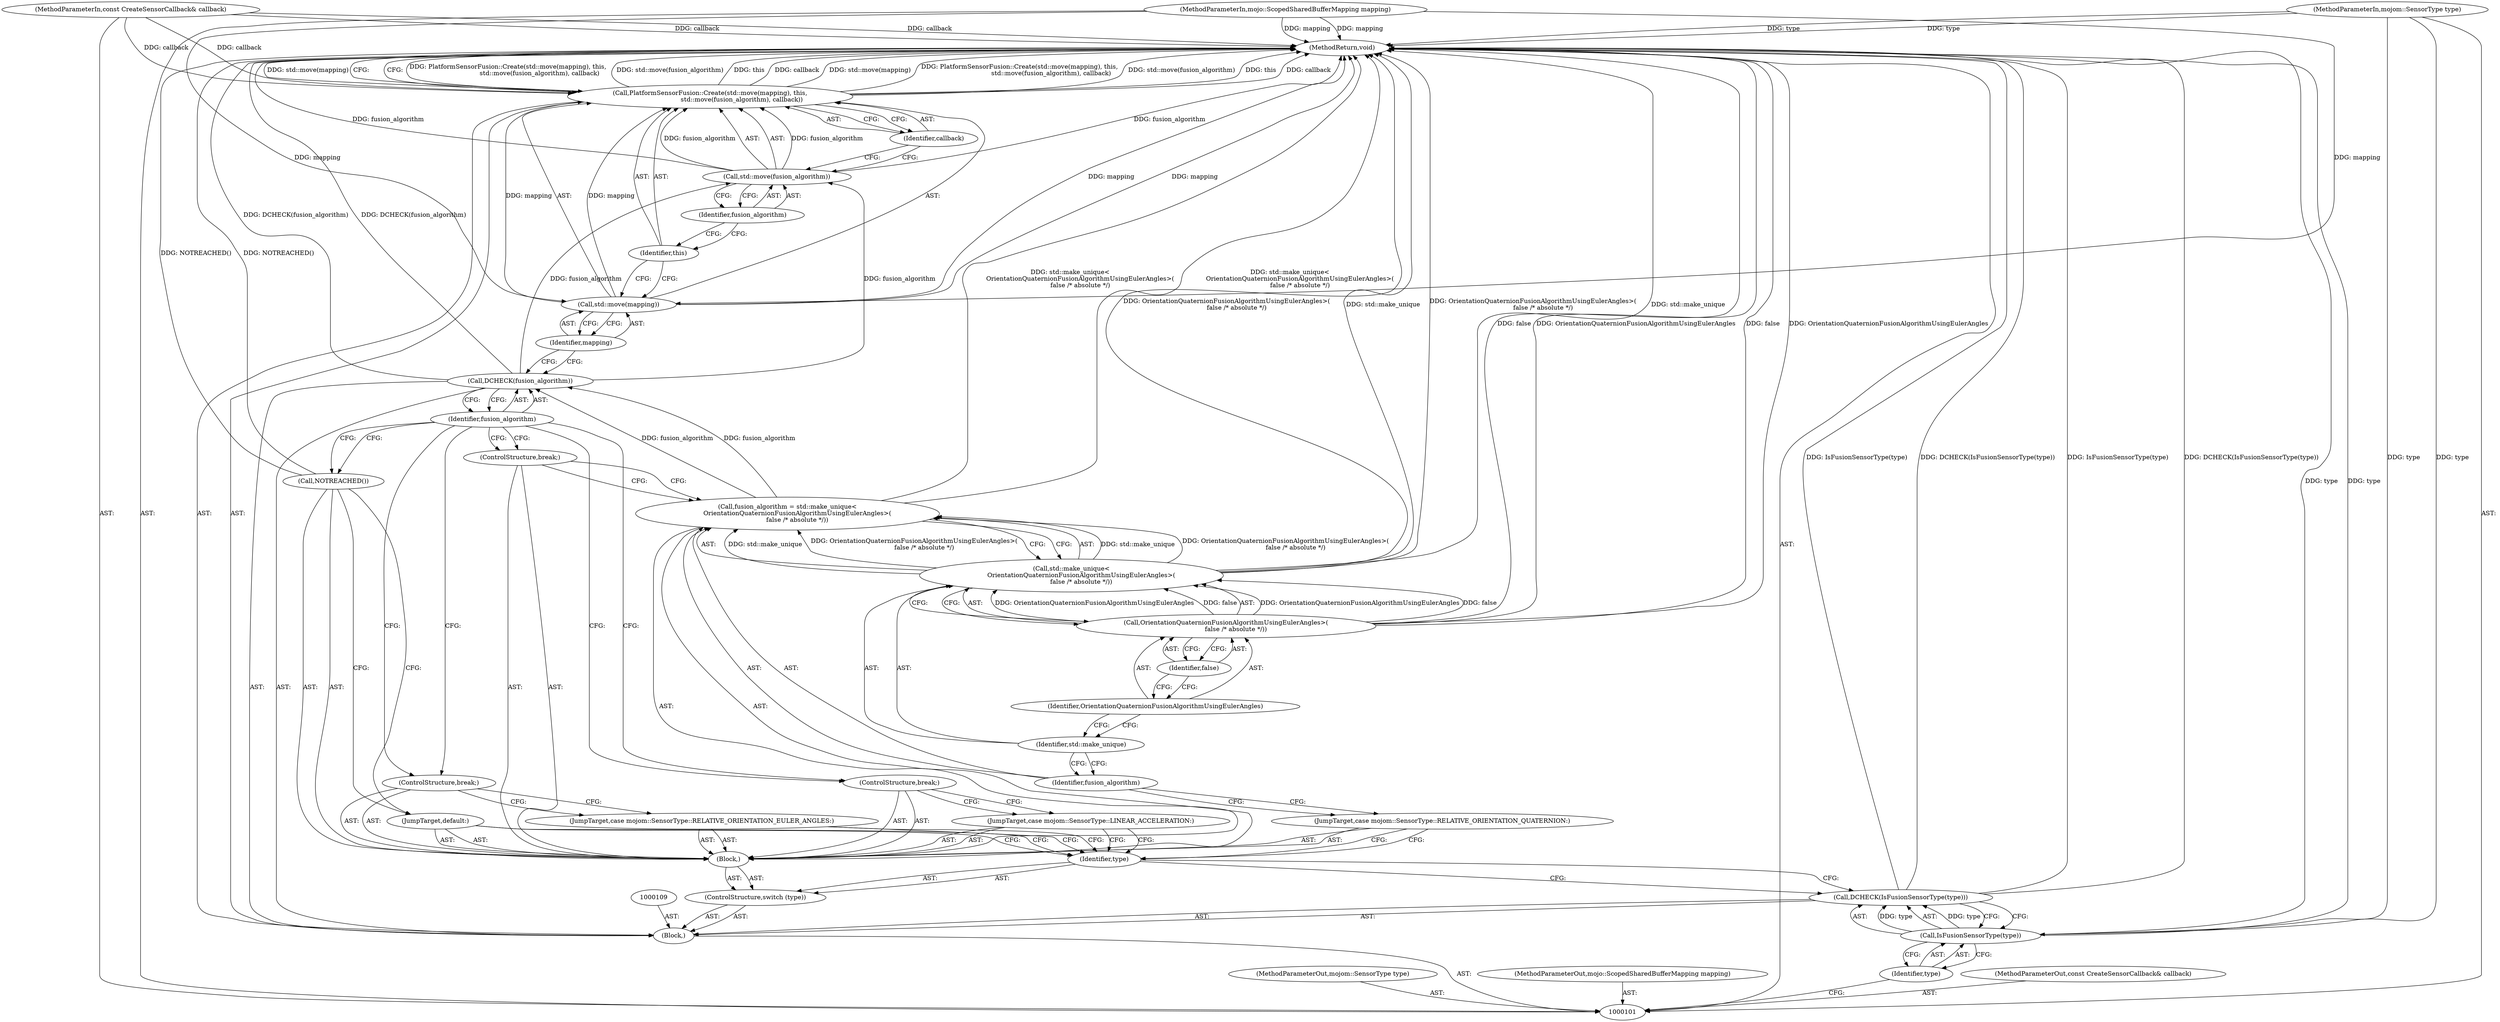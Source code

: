 digraph "1_Chrome_c0c8978849ac57e4ecd613ddc8ff7852a2054734_23" {
"1000137" [label="(MethodReturn,void)"];
"1000114" [label="(ControlStructure,break;)"];
"1000115" [label="(JumpTarget,case mojom::SensorType::RELATIVE_ORIENTATION_EULER_ANGLES:)"];
"1000116" [label="(ControlStructure,break;)"];
"1000117" [label="(JumpTarget,case mojom::SensorType::RELATIVE_ORIENTATION_QUATERNION:)"];
"1000120" [label="(Call,std::make_unique<\n          OrientationQuaternionFusionAlgorithmUsingEulerAngles>(\n          false /* absolute */))"];
"1000121" [label="(Identifier,std::make_unique)"];
"1000118" [label="(Call,fusion_algorithm = std::make_unique<\n          OrientationQuaternionFusionAlgorithmUsingEulerAngles>(\n          false /* absolute */))"];
"1000119" [label="(Identifier,fusion_algorithm)"];
"1000122" [label="(Call,OrientationQuaternionFusionAlgorithmUsingEulerAngles>(\n          false /* absolute */))"];
"1000123" [label="(Identifier,OrientationQuaternionFusionAlgorithmUsingEulerAngles)"];
"1000124" [label="(Identifier,false)"];
"1000102" [label="(MethodParameterIn,mojom::SensorType type)"];
"1000182" [label="(MethodParameterOut,mojom::SensorType type)"];
"1000125" [label="(ControlStructure,break;)"];
"1000126" [label="(JumpTarget,default:)"];
"1000127" [label="(Call,NOTREACHED())"];
"1000129" [label="(Identifier,fusion_algorithm)"];
"1000128" [label="(Call,DCHECK(fusion_algorithm))"];
"1000130" [label="(Call,PlatformSensorFusion::Create(std::move(mapping), this,\n                                std::move(fusion_algorithm), callback))"];
"1000131" [label="(Call,std::move(mapping))"];
"1000132" [label="(Identifier,mapping)"];
"1000133" [label="(Identifier,this)"];
"1000134" [label="(Call,std::move(fusion_algorithm))"];
"1000135" [label="(Identifier,fusion_algorithm)"];
"1000136" [label="(Identifier,callback)"];
"1000103" [label="(MethodParameterIn,mojo::ScopedSharedBufferMapping mapping)"];
"1000183" [label="(MethodParameterOut,mojo::ScopedSharedBufferMapping mapping)"];
"1000105" [label="(Block,)"];
"1000104" [label="(MethodParameterIn,const CreateSensorCallback& callback)"];
"1000184" [label="(MethodParameterOut,const CreateSensorCallback& callback)"];
"1000107" [label="(Call,IsFusionSensorType(type))"];
"1000108" [label="(Identifier,type)"];
"1000106" [label="(Call,DCHECK(IsFusionSensorType(type)))"];
"1000111" [label="(Identifier,type)"];
"1000112" [label="(Block,)"];
"1000110" [label="(ControlStructure,switch (type))"];
"1000113" [label="(JumpTarget,case mojom::SensorType::LINEAR_ACCELERATION:)"];
"1000137" -> "1000101"  [label="AST: "];
"1000137" -> "1000130"  [label="CFG: "];
"1000130" -> "1000137"  [label="DDG: PlatformSensorFusion::Create(std::move(mapping), this,\n                                std::move(fusion_algorithm), callback)"];
"1000130" -> "1000137"  [label="DDG: std::move(fusion_algorithm)"];
"1000130" -> "1000137"  [label="DDG: this"];
"1000130" -> "1000137"  [label="DDG: callback"];
"1000130" -> "1000137"  [label="DDG: std::move(mapping)"];
"1000107" -> "1000137"  [label="DDG: type"];
"1000106" -> "1000137"  [label="DDG: IsFusionSensorType(type)"];
"1000106" -> "1000137"  [label="DDG: DCHECK(IsFusionSensorType(type))"];
"1000104" -> "1000137"  [label="DDG: callback"];
"1000120" -> "1000137"  [label="DDG: std::make_unique"];
"1000120" -> "1000137"  [label="DDG: OrientationQuaternionFusionAlgorithmUsingEulerAngles>(\n          false /* absolute */)"];
"1000127" -> "1000137"  [label="DDG: NOTREACHED()"];
"1000128" -> "1000137"  [label="DDG: DCHECK(fusion_algorithm)"];
"1000122" -> "1000137"  [label="DDG: OrientationQuaternionFusionAlgorithmUsingEulerAngles"];
"1000122" -> "1000137"  [label="DDG: false"];
"1000131" -> "1000137"  [label="DDG: mapping"];
"1000103" -> "1000137"  [label="DDG: mapping"];
"1000102" -> "1000137"  [label="DDG: type"];
"1000134" -> "1000137"  [label="DDG: fusion_algorithm"];
"1000118" -> "1000137"  [label="DDG: std::make_unique<\n          OrientationQuaternionFusionAlgorithmUsingEulerAngles>(\n          false /* absolute */)"];
"1000114" -> "1000112"  [label="AST: "];
"1000114" -> "1000113"  [label="CFG: "];
"1000129" -> "1000114"  [label="CFG: "];
"1000115" -> "1000112"  [label="AST: "];
"1000115" -> "1000111"  [label="CFG: "];
"1000116" -> "1000115"  [label="CFG: "];
"1000116" -> "1000112"  [label="AST: "];
"1000116" -> "1000115"  [label="CFG: "];
"1000129" -> "1000116"  [label="CFG: "];
"1000117" -> "1000112"  [label="AST: "];
"1000117" -> "1000111"  [label="CFG: "];
"1000119" -> "1000117"  [label="CFG: "];
"1000120" -> "1000118"  [label="AST: "];
"1000120" -> "1000122"  [label="CFG: "];
"1000121" -> "1000120"  [label="AST: "];
"1000122" -> "1000120"  [label="AST: "];
"1000118" -> "1000120"  [label="CFG: "];
"1000120" -> "1000137"  [label="DDG: std::make_unique"];
"1000120" -> "1000137"  [label="DDG: OrientationQuaternionFusionAlgorithmUsingEulerAngles>(\n          false /* absolute */)"];
"1000120" -> "1000118"  [label="DDG: std::make_unique"];
"1000120" -> "1000118"  [label="DDG: OrientationQuaternionFusionAlgorithmUsingEulerAngles>(\n          false /* absolute */)"];
"1000122" -> "1000120"  [label="DDG: OrientationQuaternionFusionAlgorithmUsingEulerAngles"];
"1000122" -> "1000120"  [label="DDG: false"];
"1000121" -> "1000120"  [label="AST: "];
"1000121" -> "1000119"  [label="CFG: "];
"1000123" -> "1000121"  [label="CFG: "];
"1000118" -> "1000112"  [label="AST: "];
"1000118" -> "1000120"  [label="CFG: "];
"1000119" -> "1000118"  [label="AST: "];
"1000120" -> "1000118"  [label="AST: "];
"1000125" -> "1000118"  [label="CFG: "];
"1000118" -> "1000137"  [label="DDG: std::make_unique<\n          OrientationQuaternionFusionAlgorithmUsingEulerAngles>(\n          false /* absolute */)"];
"1000120" -> "1000118"  [label="DDG: std::make_unique"];
"1000120" -> "1000118"  [label="DDG: OrientationQuaternionFusionAlgorithmUsingEulerAngles>(\n          false /* absolute */)"];
"1000118" -> "1000128"  [label="DDG: fusion_algorithm"];
"1000119" -> "1000118"  [label="AST: "];
"1000119" -> "1000117"  [label="CFG: "];
"1000121" -> "1000119"  [label="CFG: "];
"1000122" -> "1000120"  [label="AST: "];
"1000122" -> "1000124"  [label="CFG: "];
"1000123" -> "1000122"  [label="AST: "];
"1000124" -> "1000122"  [label="AST: "];
"1000120" -> "1000122"  [label="CFG: "];
"1000122" -> "1000137"  [label="DDG: OrientationQuaternionFusionAlgorithmUsingEulerAngles"];
"1000122" -> "1000137"  [label="DDG: false"];
"1000122" -> "1000120"  [label="DDG: OrientationQuaternionFusionAlgorithmUsingEulerAngles"];
"1000122" -> "1000120"  [label="DDG: false"];
"1000123" -> "1000122"  [label="AST: "];
"1000123" -> "1000121"  [label="CFG: "];
"1000124" -> "1000123"  [label="CFG: "];
"1000124" -> "1000122"  [label="AST: "];
"1000124" -> "1000123"  [label="CFG: "];
"1000122" -> "1000124"  [label="CFG: "];
"1000102" -> "1000101"  [label="AST: "];
"1000102" -> "1000137"  [label="DDG: type"];
"1000102" -> "1000107"  [label="DDG: type"];
"1000182" -> "1000101"  [label="AST: "];
"1000125" -> "1000112"  [label="AST: "];
"1000125" -> "1000118"  [label="CFG: "];
"1000129" -> "1000125"  [label="CFG: "];
"1000126" -> "1000112"  [label="AST: "];
"1000126" -> "1000111"  [label="CFG: "];
"1000127" -> "1000126"  [label="CFG: "];
"1000127" -> "1000112"  [label="AST: "];
"1000127" -> "1000126"  [label="CFG: "];
"1000129" -> "1000127"  [label="CFG: "];
"1000127" -> "1000137"  [label="DDG: NOTREACHED()"];
"1000129" -> "1000128"  [label="AST: "];
"1000129" -> "1000114"  [label="CFG: "];
"1000129" -> "1000116"  [label="CFG: "];
"1000129" -> "1000125"  [label="CFG: "];
"1000129" -> "1000127"  [label="CFG: "];
"1000128" -> "1000129"  [label="CFG: "];
"1000128" -> "1000105"  [label="AST: "];
"1000128" -> "1000129"  [label="CFG: "];
"1000129" -> "1000128"  [label="AST: "];
"1000132" -> "1000128"  [label="CFG: "];
"1000128" -> "1000137"  [label="DDG: DCHECK(fusion_algorithm)"];
"1000118" -> "1000128"  [label="DDG: fusion_algorithm"];
"1000128" -> "1000134"  [label="DDG: fusion_algorithm"];
"1000130" -> "1000105"  [label="AST: "];
"1000130" -> "1000136"  [label="CFG: "];
"1000131" -> "1000130"  [label="AST: "];
"1000133" -> "1000130"  [label="AST: "];
"1000134" -> "1000130"  [label="AST: "];
"1000136" -> "1000130"  [label="AST: "];
"1000137" -> "1000130"  [label="CFG: "];
"1000130" -> "1000137"  [label="DDG: PlatformSensorFusion::Create(std::move(mapping), this,\n                                std::move(fusion_algorithm), callback)"];
"1000130" -> "1000137"  [label="DDG: std::move(fusion_algorithm)"];
"1000130" -> "1000137"  [label="DDG: this"];
"1000130" -> "1000137"  [label="DDG: callback"];
"1000130" -> "1000137"  [label="DDG: std::move(mapping)"];
"1000131" -> "1000130"  [label="DDG: mapping"];
"1000134" -> "1000130"  [label="DDG: fusion_algorithm"];
"1000104" -> "1000130"  [label="DDG: callback"];
"1000131" -> "1000130"  [label="AST: "];
"1000131" -> "1000132"  [label="CFG: "];
"1000132" -> "1000131"  [label="AST: "];
"1000133" -> "1000131"  [label="CFG: "];
"1000131" -> "1000137"  [label="DDG: mapping"];
"1000131" -> "1000130"  [label="DDG: mapping"];
"1000103" -> "1000131"  [label="DDG: mapping"];
"1000132" -> "1000131"  [label="AST: "];
"1000132" -> "1000128"  [label="CFG: "];
"1000131" -> "1000132"  [label="CFG: "];
"1000133" -> "1000130"  [label="AST: "];
"1000133" -> "1000131"  [label="CFG: "];
"1000135" -> "1000133"  [label="CFG: "];
"1000134" -> "1000130"  [label="AST: "];
"1000134" -> "1000135"  [label="CFG: "];
"1000135" -> "1000134"  [label="AST: "];
"1000136" -> "1000134"  [label="CFG: "];
"1000134" -> "1000137"  [label="DDG: fusion_algorithm"];
"1000134" -> "1000130"  [label="DDG: fusion_algorithm"];
"1000128" -> "1000134"  [label="DDG: fusion_algorithm"];
"1000135" -> "1000134"  [label="AST: "];
"1000135" -> "1000133"  [label="CFG: "];
"1000134" -> "1000135"  [label="CFG: "];
"1000136" -> "1000130"  [label="AST: "];
"1000136" -> "1000134"  [label="CFG: "];
"1000130" -> "1000136"  [label="CFG: "];
"1000103" -> "1000101"  [label="AST: "];
"1000103" -> "1000137"  [label="DDG: mapping"];
"1000103" -> "1000131"  [label="DDG: mapping"];
"1000183" -> "1000101"  [label="AST: "];
"1000105" -> "1000101"  [label="AST: "];
"1000106" -> "1000105"  [label="AST: "];
"1000109" -> "1000105"  [label="AST: "];
"1000110" -> "1000105"  [label="AST: "];
"1000128" -> "1000105"  [label="AST: "];
"1000130" -> "1000105"  [label="AST: "];
"1000104" -> "1000101"  [label="AST: "];
"1000104" -> "1000137"  [label="DDG: callback"];
"1000104" -> "1000130"  [label="DDG: callback"];
"1000184" -> "1000101"  [label="AST: "];
"1000107" -> "1000106"  [label="AST: "];
"1000107" -> "1000108"  [label="CFG: "];
"1000108" -> "1000107"  [label="AST: "];
"1000106" -> "1000107"  [label="CFG: "];
"1000107" -> "1000137"  [label="DDG: type"];
"1000107" -> "1000106"  [label="DDG: type"];
"1000102" -> "1000107"  [label="DDG: type"];
"1000108" -> "1000107"  [label="AST: "];
"1000108" -> "1000101"  [label="CFG: "];
"1000107" -> "1000108"  [label="CFG: "];
"1000106" -> "1000105"  [label="AST: "];
"1000106" -> "1000107"  [label="CFG: "];
"1000107" -> "1000106"  [label="AST: "];
"1000111" -> "1000106"  [label="CFG: "];
"1000106" -> "1000137"  [label="DDG: IsFusionSensorType(type)"];
"1000106" -> "1000137"  [label="DDG: DCHECK(IsFusionSensorType(type))"];
"1000107" -> "1000106"  [label="DDG: type"];
"1000111" -> "1000110"  [label="AST: "];
"1000111" -> "1000106"  [label="CFG: "];
"1000113" -> "1000111"  [label="CFG: "];
"1000115" -> "1000111"  [label="CFG: "];
"1000117" -> "1000111"  [label="CFG: "];
"1000126" -> "1000111"  [label="CFG: "];
"1000112" -> "1000110"  [label="AST: "];
"1000113" -> "1000112"  [label="AST: "];
"1000114" -> "1000112"  [label="AST: "];
"1000115" -> "1000112"  [label="AST: "];
"1000116" -> "1000112"  [label="AST: "];
"1000117" -> "1000112"  [label="AST: "];
"1000118" -> "1000112"  [label="AST: "];
"1000125" -> "1000112"  [label="AST: "];
"1000126" -> "1000112"  [label="AST: "];
"1000127" -> "1000112"  [label="AST: "];
"1000110" -> "1000105"  [label="AST: "];
"1000111" -> "1000110"  [label="AST: "];
"1000112" -> "1000110"  [label="AST: "];
"1000113" -> "1000112"  [label="AST: "];
"1000113" -> "1000111"  [label="CFG: "];
"1000114" -> "1000113"  [label="CFG: "];
}
